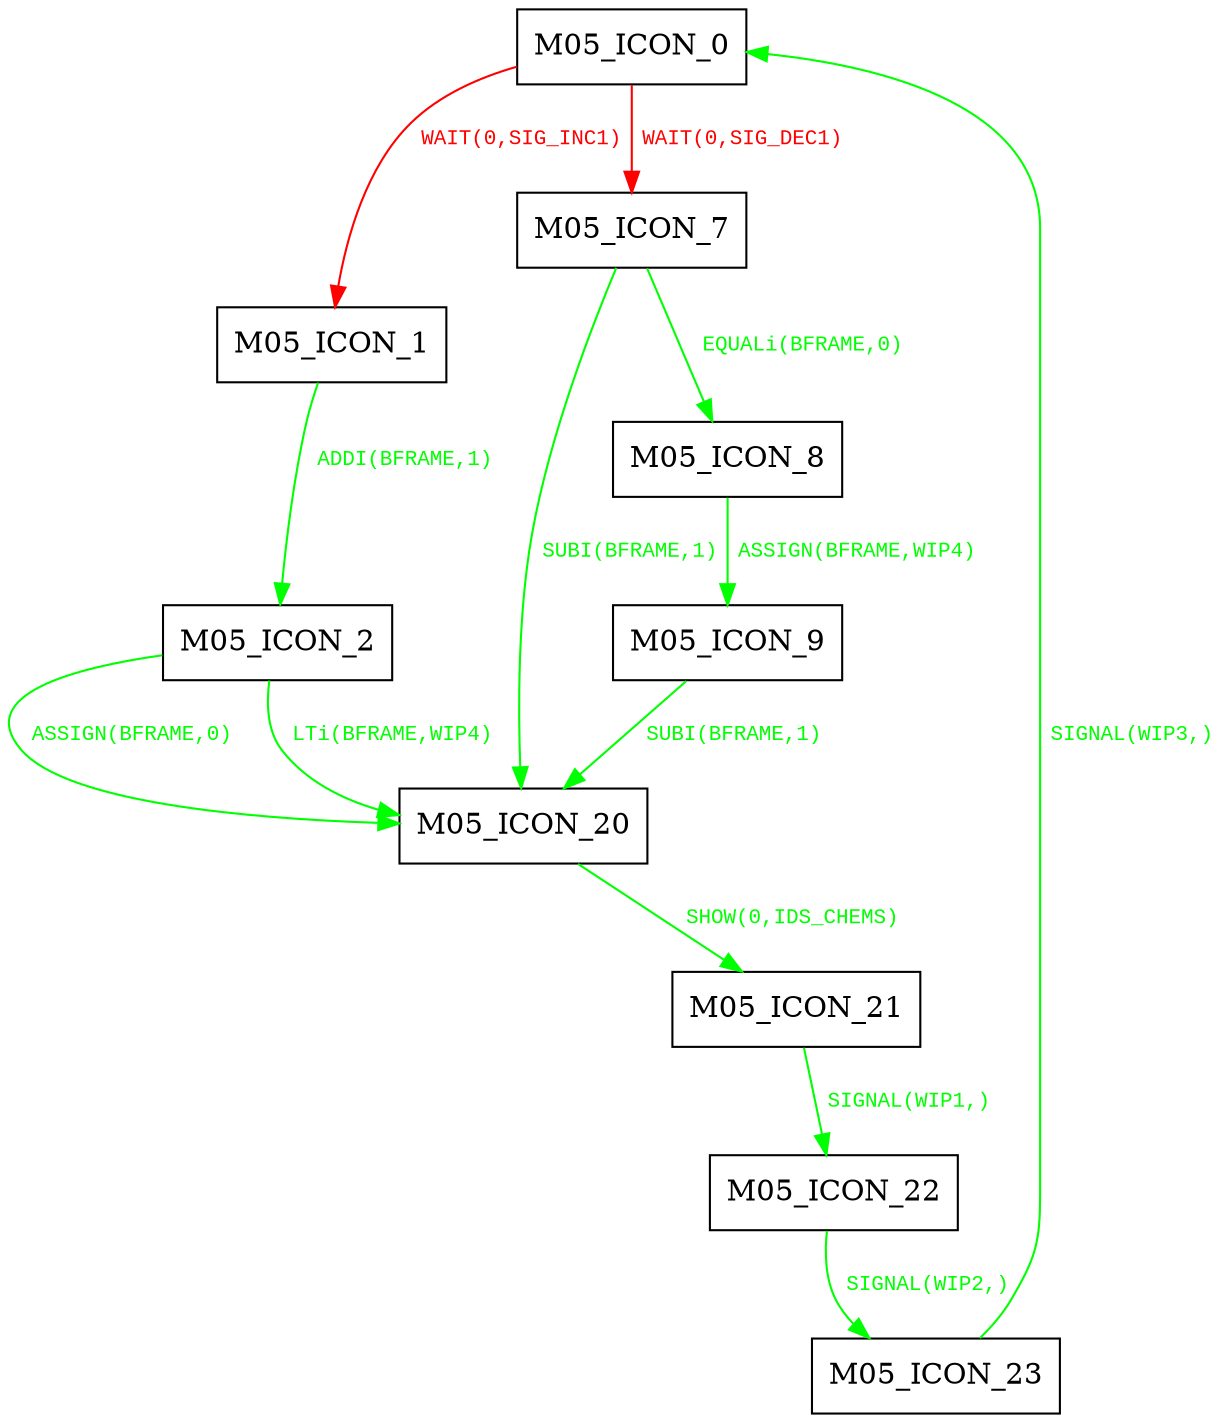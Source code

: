digraph {
 node [shape=record];
"M05_ICON_0" -> "M05_ICON_1"[color=red, fontcolor=red, label=< <font face="Courier New" point-size="10">
WAIT(0,SIG_INC1)<br/>
</font>>];
"M05_ICON_0" -> "M05_ICON_7"[color=red, fontcolor=red, label=< <font face="Courier New" point-size="10">
WAIT(0,SIG_DEC1)<br/>
</font>>];
"M05_ICON_1" -> "M05_ICON_2"[color=green, fontcolor=green, label=< <font face="Courier New" point-size="10">
ADDI(BFRAME,1)<br/>
</font>>];
"M05_ICON_2" -> "M05_ICON_20"[color=green, fontcolor=green, label=< <font face="Courier New" point-size="10">
ASSIGN(BFRAME,0)<br/>
</font>>];
"M05_ICON_2" -> "M05_ICON_20"[color=green, fontcolor=green, label=< <font face="Courier New" point-size="10">
LTi(BFRAME,WIP4)<br/>
</font>>];
"M05_ICON_7" -> "M05_ICON_8"[color=green, fontcolor=green, label=< <font face="Courier New" point-size="10">
EQUALi(BFRAME,0)<br/>
</font>>];
"M05_ICON_7" -> "M05_ICON_20"[color=green, fontcolor=green, label=< <font face="Courier New" point-size="10">
SUBI(BFRAME,1)<br/>
</font>>];
"M05_ICON_8" -> "M05_ICON_9"[color=green, fontcolor=green, label=< <font face="Courier New" point-size="10">
ASSIGN(BFRAME,WIP4)<br/>
</font>>];
"M05_ICON_9" -> "M05_ICON_20"[color=green, fontcolor=green, label=< <font face="Courier New" point-size="10">
SUBI(BFRAME,1)<br/>
</font>>];
"M05_ICON_20" -> "M05_ICON_21"[color=green, fontcolor=green, label=< <font face="Courier New" point-size="10">
SHOW(0,IDS_CHEMS)<br/>
</font>>];
"M05_ICON_21" -> "M05_ICON_22"[color=green, fontcolor=green, label=< <font face="Courier New" point-size="10">
SIGNAL(WIP1,)<br/>
</font>>];
"M05_ICON_22" -> "M05_ICON_23"[color=green, fontcolor=green, label=< <font face="Courier New" point-size="10">
SIGNAL(WIP2,)<br/>
</font>>];
"M05_ICON_23" -> "M05_ICON_0"[color=green, fontcolor=green, label=< <font face="Courier New" point-size="10">
SIGNAL(WIP3,)<br/>
</font>>];
}

